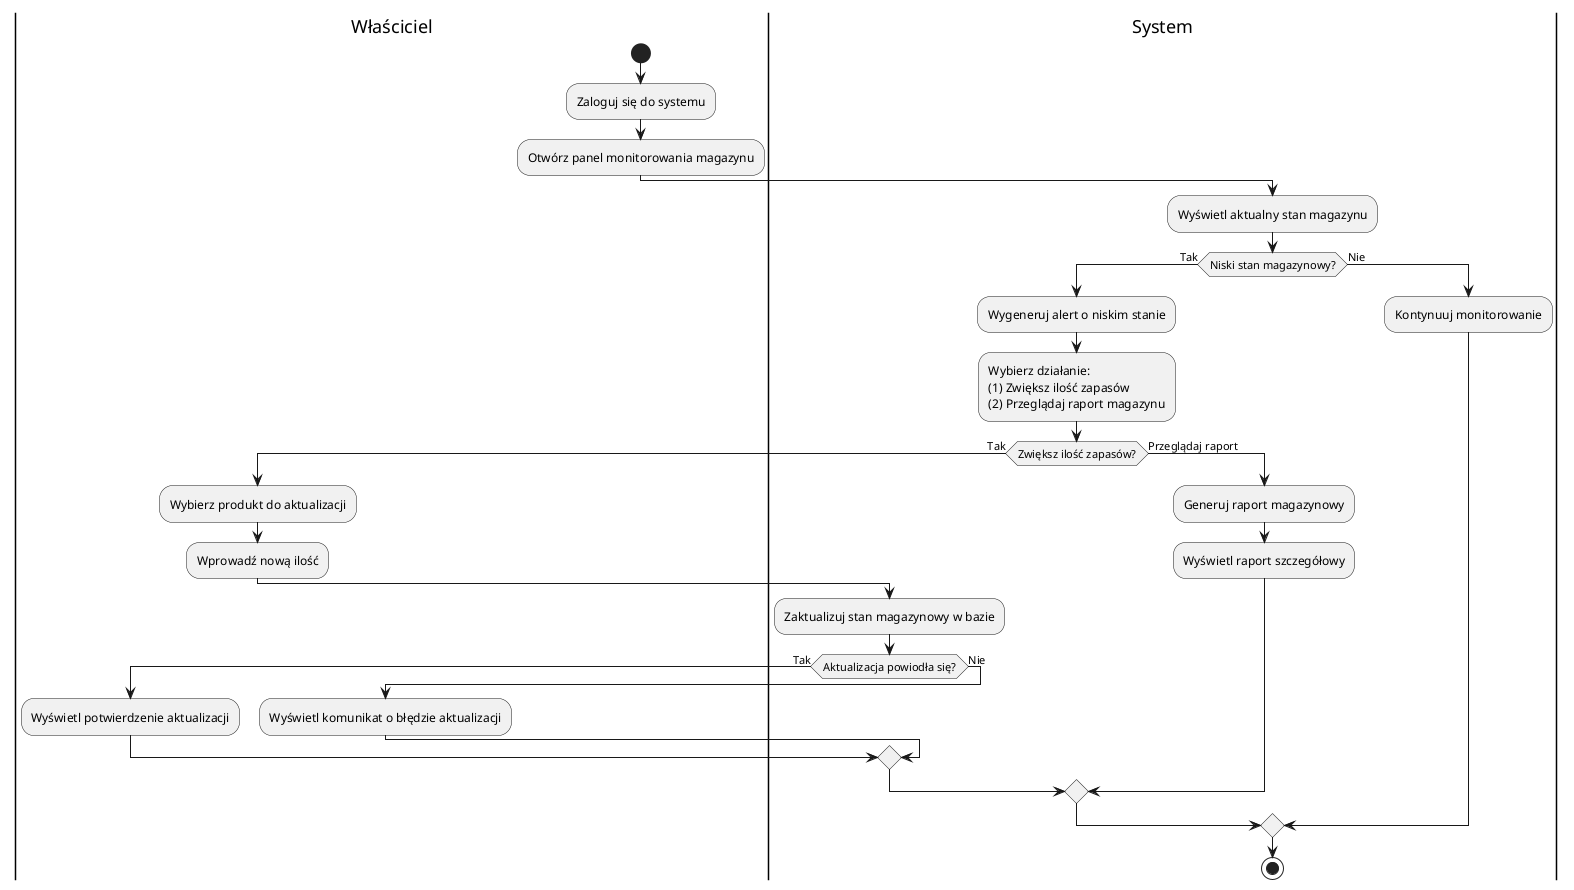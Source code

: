 @startuml
|Właściciel|
start
:Zaloguj się do systemu;

:Otwórz panel monitorowania magazynu;

|System|
:Wyświetl aktualny stan magazynu;

if (Niski stan magazynowy?) then (Tak)
    :Wygeneruj alert o niskim stanie;
    :Wybierz działanie:
    (1) Zwiększ ilość zapasów
    (2) Przeglądaj raport magazynu;
    if (Zwiększ ilość zapasów?) then (Tak)
        |Właściciel|
        :Wybierz produkt do aktualizacji;
        :Wprowadź nową ilość;
        |System|
        :Zaktualizuj stan magazynowy w bazie;
        if (Aktualizacja powiodła się?) then (Tak)
            |Właściciel|
            :Wyświetl potwierdzenie aktualizacji;
        else (Nie)
            |Właściciel|
            :Wyświetl komunikat o błędzie aktualizacji;
        endif
    else (Przeglądaj raport)
        |System|
        :Generuj raport magazynowy;
        :Wyświetl raport szczegółowy;
    endif
else (Nie)
    :Kontynuuj monitorowanie;
endif

stop
@enduml
